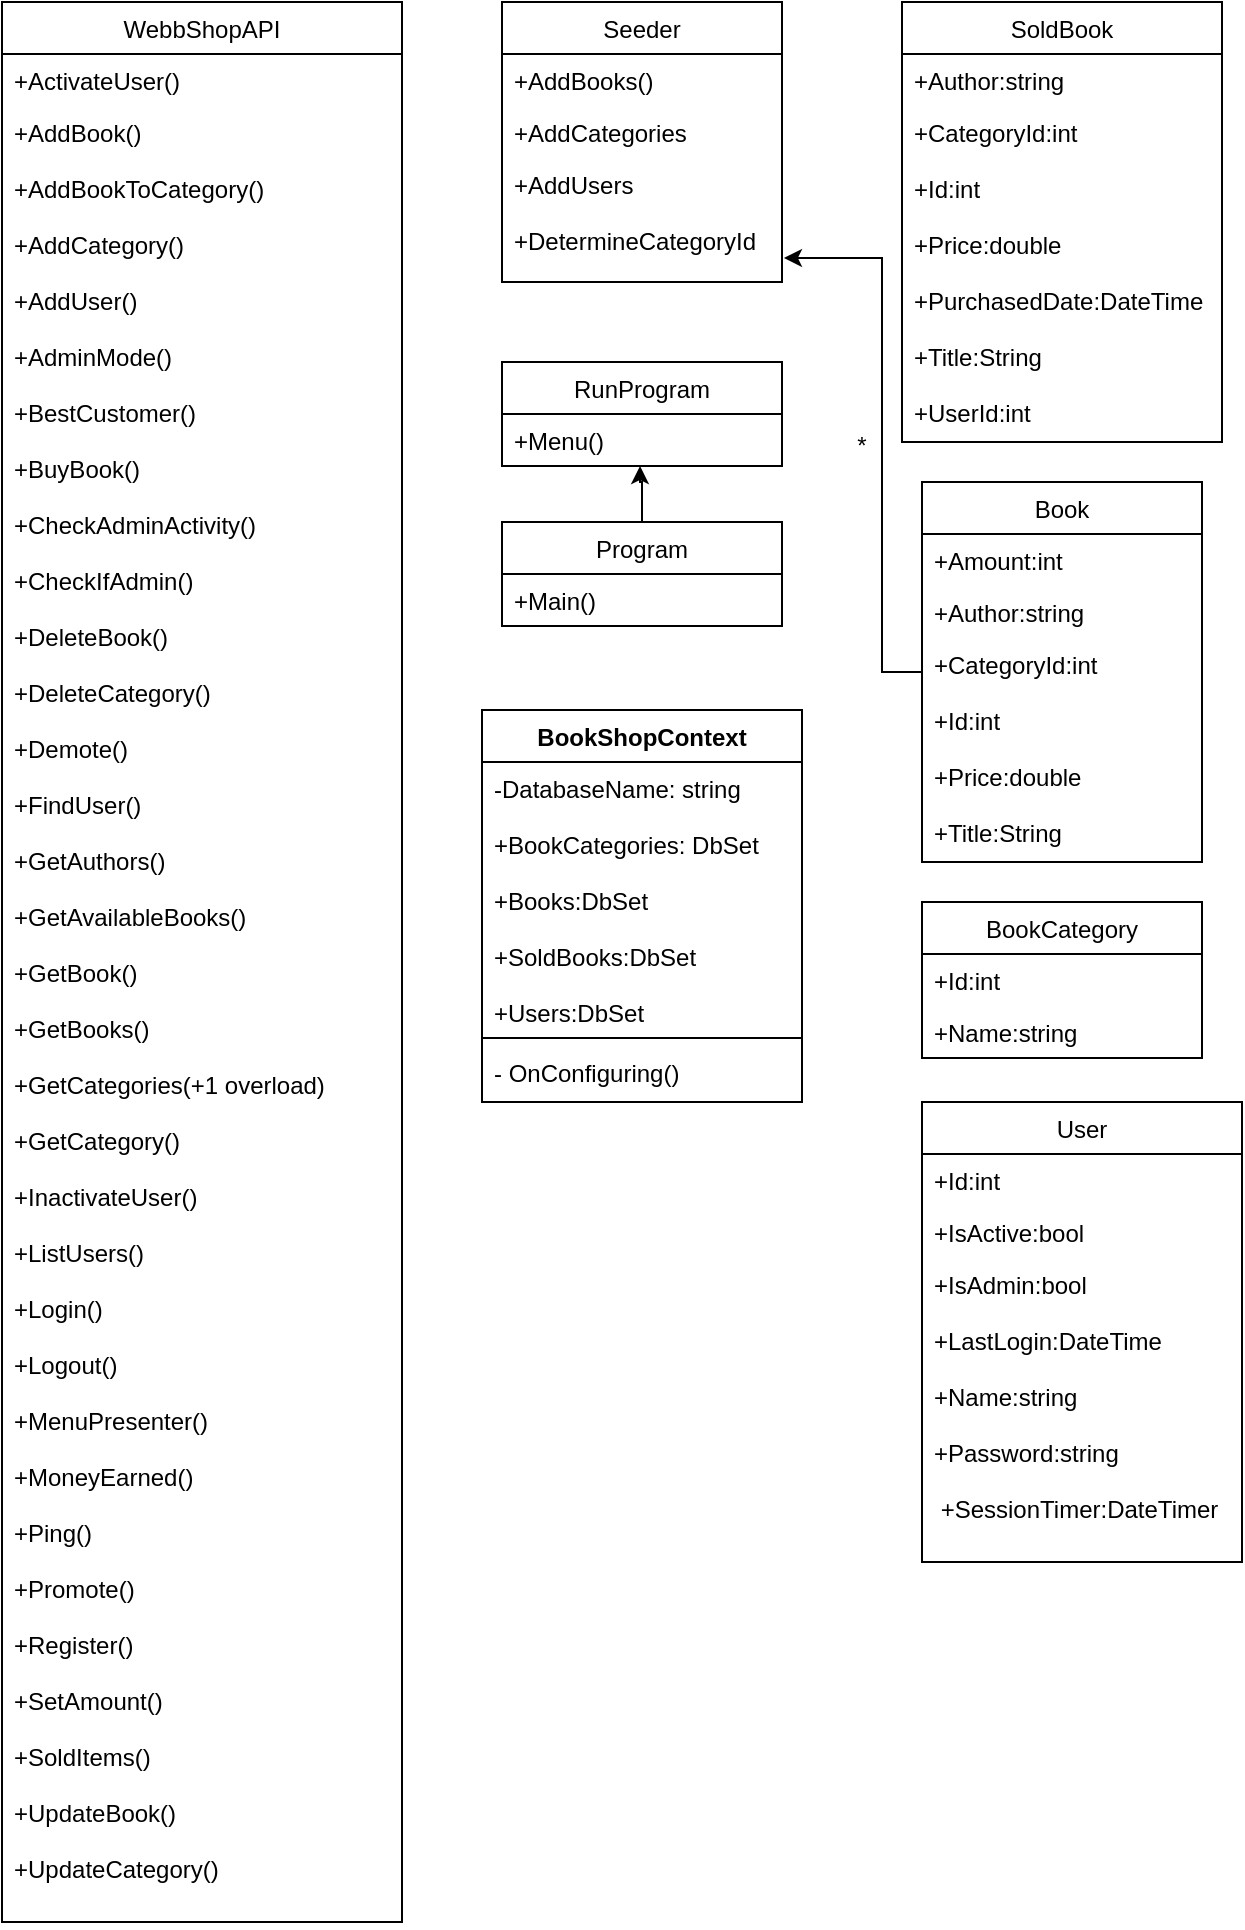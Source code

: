 <mxfile version="14.4.8" type="github">
  <diagram id="leTUhT-zFQobONTENNMR" name="Page-1">
    <mxGraphModel dx="2249" dy="1963" grid="1" gridSize="10" guides="1" tooltips="1" connect="1" arrows="1" fold="1" page="1" pageScale="1" pageWidth="827" pageHeight="1169" math="0" shadow="0">
      <root>
        <mxCell id="0" />
        <mxCell id="1" parent="0" />
        <mxCell id="EXiGh36RY0hB33X0RfPo-16" value="WebbShopAPI" style="swimlane;fontStyle=0;childLayout=stackLayout;horizontal=1;startSize=26;fillColor=none;horizontalStack=0;resizeParent=1;resizeParentMax=0;resizeLast=0;collapsible=1;marginBottom=0;" vertex="1" parent="1">
          <mxGeometry x="-780" y="-630" width="200" height="960" as="geometry" />
        </mxCell>
        <mxCell id="EXiGh36RY0hB33X0RfPo-17" value="+ActivateUser()" style="text;strokeColor=none;fillColor=none;align=left;verticalAlign=top;spacingLeft=4;spacingRight=4;overflow=hidden;rotatable=0;points=[[0,0.5],[1,0.5]];portConstraint=eastwest;" vertex="1" parent="EXiGh36RY0hB33X0RfPo-16">
          <mxGeometry y="26" width="200" height="26" as="geometry" />
        </mxCell>
        <mxCell id="EXiGh36RY0hB33X0RfPo-18" value="+AddBook()" style="text;strokeColor=none;fillColor=none;align=left;verticalAlign=top;spacingLeft=4;spacingRight=4;overflow=hidden;rotatable=0;points=[[0,0.5],[1,0.5]];portConstraint=eastwest;" vertex="1" parent="EXiGh36RY0hB33X0RfPo-16">
          <mxGeometry y="52" width="200" height="28" as="geometry" />
        </mxCell>
        <mxCell id="EXiGh36RY0hB33X0RfPo-19" value="+AddBookToCategory()&#xa;&#xa;+AddCategory()&#xa;&#xa;+AddUser()&#xa;&#xa;+AdminMode()&#xa;&#xa;+BestCustomer()&#xa;&#xa;+BuyBook()&#xa;&#xa;+CheckAdminActivity()&#xa;&#xa;+CheckIfAdmin()&#xa;&#xa;+DeleteBook()&#xa;&#xa;+DeleteCategory()&#xa;&#xa;+Demote()&#xa;&#xa;+FindUser()&#xa;&#xa;+GetAuthors()&#xa;&#xa;+GetAvailableBooks()&#xa;&#xa;+GetBook()&#xa;&#xa;+GetBooks()&#xa;&#xa;+GetCategories(+1 overload)&#xa;&#xa;+GetCategory()&#xa;&#xa;+InactivateUser()&#xa;&#xa;+ListUsers()&#xa;&#xa;+Login()&#xa;&#xa;+Logout()&#xa;&#xa;+MenuPresenter()&#xa;&#xa;+MoneyEarned()&#xa;&#xa;+Ping()&#xa;&#xa;+Promote()&#xa;&#xa;+Register()&#xa;&#xa;+SetAmount()&#xa;&#xa;+SoldItems()&#xa;&#xa;+UpdateBook()&#xa;&#xa;+UpdateCategory()&#xa;&#xa;&#xa;&#xa;&#xa;&#xa;&#xa;" style="text;strokeColor=none;fillColor=none;align=left;verticalAlign=top;spacingLeft=4;spacingRight=4;overflow=hidden;rotatable=0;points=[[0,0.5],[1,0.5]];portConstraint=eastwest;" vertex="1" parent="EXiGh36RY0hB33X0RfPo-16">
          <mxGeometry y="80" width="200" height="880" as="geometry" />
        </mxCell>
        <mxCell id="EXiGh36RY0hB33X0RfPo-20" value="BookShopContext" style="swimlane;fontStyle=1;align=center;verticalAlign=top;childLayout=stackLayout;horizontal=1;startSize=26;horizontalStack=0;resizeParent=1;resizeParentMax=0;resizeLast=0;collapsible=1;marginBottom=0;" vertex="1" parent="1">
          <mxGeometry x="-540" y="-276" width="160" height="196" as="geometry" />
        </mxCell>
        <mxCell id="EXiGh36RY0hB33X0RfPo-21" value="-DatabaseName: string&#xa;&#xa;+BookCategories: DbSet&#xa;&#xa;+Books:DbSet&#xa;&#xa;+SoldBooks:DbSet&#xa;&#xa;+Users:DbSet" style="text;strokeColor=none;fillColor=none;align=left;verticalAlign=top;spacingLeft=4;spacingRight=4;overflow=hidden;rotatable=0;points=[[0,0.5],[1,0.5]];portConstraint=eastwest;" vertex="1" parent="EXiGh36RY0hB33X0RfPo-20">
          <mxGeometry y="26" width="160" height="134" as="geometry" />
        </mxCell>
        <mxCell id="EXiGh36RY0hB33X0RfPo-22" value="" style="line;strokeWidth=1;fillColor=none;align=left;verticalAlign=middle;spacingTop=-1;spacingLeft=3;spacingRight=3;rotatable=0;labelPosition=right;points=[];portConstraint=eastwest;" vertex="1" parent="EXiGh36RY0hB33X0RfPo-20">
          <mxGeometry y="160" width="160" height="8" as="geometry" />
        </mxCell>
        <mxCell id="EXiGh36RY0hB33X0RfPo-23" value="- OnConfiguring()" style="text;strokeColor=none;fillColor=none;align=left;verticalAlign=top;spacingLeft=4;spacingRight=4;overflow=hidden;rotatable=0;points=[[0,0.5],[1,0.5]];portConstraint=eastwest;" vertex="1" parent="EXiGh36RY0hB33X0RfPo-20">
          <mxGeometry y="168" width="160" height="28" as="geometry" />
        </mxCell>
        <mxCell id="EXiGh36RY0hB33X0RfPo-24" value="RunProgram" style="swimlane;fontStyle=0;childLayout=stackLayout;horizontal=1;startSize=26;fillColor=none;horizontalStack=0;resizeParent=1;resizeParentMax=0;resizeLast=0;collapsible=1;marginBottom=0;" vertex="1" parent="1">
          <mxGeometry x="-530" y="-450" width="140" height="52" as="geometry" />
        </mxCell>
        <mxCell id="EXiGh36RY0hB33X0RfPo-25" value="+Menu()" style="text;strokeColor=none;fillColor=none;align=left;verticalAlign=top;spacingLeft=4;spacingRight=4;overflow=hidden;rotatable=0;points=[[0,0.5],[1,0.5]];portConstraint=eastwest;" vertex="1" parent="EXiGh36RY0hB33X0RfPo-24">
          <mxGeometry y="26" width="140" height="26" as="geometry" />
        </mxCell>
        <mxCell id="EXiGh36RY0hB33X0RfPo-56" style="edgeStyle=orthogonalEdgeStyle;rounded=0;orthogonalLoop=1;jettySize=auto;html=1;entryX=0.493;entryY=1;entryDx=0;entryDy=0;entryPerimeter=0;" edge="1" parent="1" source="EXiGh36RY0hB33X0RfPo-29" target="EXiGh36RY0hB33X0RfPo-25">
          <mxGeometry relative="1" as="geometry" />
        </mxCell>
        <mxCell id="EXiGh36RY0hB33X0RfPo-29" value="Program" style="swimlane;fontStyle=0;childLayout=stackLayout;horizontal=1;startSize=26;fillColor=none;horizontalStack=0;resizeParent=1;resizeParentMax=0;resizeLast=0;collapsible=1;marginBottom=0;" vertex="1" parent="1">
          <mxGeometry x="-530" y="-370" width="140" height="52" as="geometry" />
        </mxCell>
        <mxCell id="EXiGh36RY0hB33X0RfPo-30" value="+Main()" style="text;strokeColor=none;fillColor=none;align=left;verticalAlign=top;spacingLeft=4;spacingRight=4;overflow=hidden;rotatable=0;points=[[0,0.5],[1,0.5]];portConstraint=eastwest;" vertex="1" parent="EXiGh36RY0hB33X0RfPo-29">
          <mxGeometry y="26" width="140" height="26" as="geometry" />
        </mxCell>
        <mxCell id="EXiGh36RY0hB33X0RfPo-31" value="SoldBook" style="swimlane;fontStyle=0;childLayout=stackLayout;horizontal=1;startSize=26;fillColor=none;horizontalStack=0;resizeParent=1;resizeParentMax=0;resizeLast=0;collapsible=1;marginBottom=0;" vertex="1" parent="1">
          <mxGeometry x="-330" y="-630" width="160" height="220" as="geometry" />
        </mxCell>
        <mxCell id="EXiGh36RY0hB33X0RfPo-33" value="+Author:string" style="text;strokeColor=none;fillColor=none;align=left;verticalAlign=top;spacingLeft=4;spacingRight=4;overflow=hidden;rotatable=0;points=[[0,0.5],[1,0.5]];portConstraint=eastwest;" vertex="1" parent="EXiGh36RY0hB33X0RfPo-31">
          <mxGeometry y="26" width="160" height="26" as="geometry" />
        </mxCell>
        <mxCell id="EXiGh36RY0hB33X0RfPo-34" value="+CategoryId:int&#xa;&#xa;+Id:int&#xa;&#xa;+Price:double&#xa;&#xa;+PurchasedDate:DateTime&#xa;&#xa;+Title:String&#xa;&#xa;+UserId:int" style="text;strokeColor=none;fillColor=none;align=left;verticalAlign=top;spacingLeft=4;spacingRight=4;overflow=hidden;rotatable=0;points=[[0,0.5],[1,0.5]];portConstraint=eastwest;" vertex="1" parent="EXiGh36RY0hB33X0RfPo-31">
          <mxGeometry y="52" width="160" height="168" as="geometry" />
        </mxCell>
        <mxCell id="EXiGh36RY0hB33X0RfPo-53" style="edgeStyle=orthogonalEdgeStyle;rounded=0;orthogonalLoop=1;jettySize=auto;html=1;entryX=1.007;entryY=0.806;entryDx=0;entryDy=0;entryPerimeter=0;" edge="1" parent="1" source="EXiGh36RY0hB33X0RfPo-35" target="EXiGh36RY0hB33X0RfPo-47">
          <mxGeometry relative="1" as="geometry">
            <Array as="points">
              <mxPoint x="-340" y="-295" />
              <mxPoint x="-340" y="-502" />
            </Array>
          </mxGeometry>
        </mxCell>
        <mxCell id="EXiGh36RY0hB33X0RfPo-35" value="Book" style="swimlane;fontStyle=0;childLayout=stackLayout;horizontal=1;startSize=26;fillColor=none;horizontalStack=0;resizeParent=1;resizeParentMax=0;resizeLast=0;collapsible=1;marginBottom=0;" vertex="1" parent="1">
          <mxGeometry x="-320" y="-390" width="140" height="190" as="geometry" />
        </mxCell>
        <mxCell id="EXiGh36RY0hB33X0RfPo-36" value="+Amount:int" style="text;strokeColor=none;fillColor=none;align=left;verticalAlign=top;spacingLeft=4;spacingRight=4;overflow=hidden;rotatable=0;points=[[0,0.5],[1,0.5]];portConstraint=eastwest;" vertex="1" parent="EXiGh36RY0hB33X0RfPo-35">
          <mxGeometry y="26" width="140" height="26" as="geometry" />
        </mxCell>
        <mxCell id="EXiGh36RY0hB33X0RfPo-37" value="+Author:string&#xa;" style="text;strokeColor=none;fillColor=none;align=left;verticalAlign=top;spacingLeft=4;spacingRight=4;overflow=hidden;rotatable=0;points=[[0,0.5],[1,0.5]];portConstraint=eastwest;" vertex="1" parent="EXiGh36RY0hB33X0RfPo-35">
          <mxGeometry y="52" width="140" height="26" as="geometry" />
        </mxCell>
        <mxCell id="EXiGh36RY0hB33X0RfPo-38" value="+CategoryId:int&#xa;&#xa;+Id:int&#xa;&#xa;+Price:double&#xa;&#xa;+Title:String&#xa;" style="text;strokeColor=none;fillColor=none;align=left;verticalAlign=top;spacingLeft=4;spacingRight=4;overflow=hidden;rotatable=0;points=[[0,0.5],[1,0.5]];portConstraint=eastwest;" vertex="1" parent="EXiGh36RY0hB33X0RfPo-35">
          <mxGeometry y="78" width="140" height="112" as="geometry" />
        </mxCell>
        <mxCell id="EXiGh36RY0hB33X0RfPo-39" value="User" style="swimlane;fontStyle=0;childLayout=stackLayout;horizontal=1;startSize=26;fillColor=none;horizontalStack=0;resizeParent=1;resizeParentMax=0;resizeLast=0;collapsible=1;marginBottom=0;" vertex="1" parent="1">
          <mxGeometry x="-320" y="-80" width="160" height="230" as="geometry" />
        </mxCell>
        <mxCell id="EXiGh36RY0hB33X0RfPo-40" value="+Id:int" style="text;strokeColor=none;fillColor=none;align=left;verticalAlign=top;spacingLeft=4;spacingRight=4;overflow=hidden;rotatable=0;points=[[0,0.5],[1,0.5]];portConstraint=eastwest;" vertex="1" parent="EXiGh36RY0hB33X0RfPo-39">
          <mxGeometry y="26" width="160" height="26" as="geometry" />
        </mxCell>
        <mxCell id="EXiGh36RY0hB33X0RfPo-41" value="+IsActive:bool" style="text;strokeColor=none;fillColor=none;align=left;verticalAlign=top;spacingLeft=4;spacingRight=4;overflow=hidden;rotatable=0;points=[[0,0.5],[1,0.5]];portConstraint=eastwest;" vertex="1" parent="EXiGh36RY0hB33X0RfPo-39">
          <mxGeometry y="52" width="160" height="26" as="geometry" />
        </mxCell>
        <mxCell id="EXiGh36RY0hB33X0RfPo-42" value="+IsAdmin:bool&#xa;&#xa;+LastLogin:DateTime&#xa;&#xa;+Name:string&#xa;&#xa;+Password:string&#xa;&#xa; +SessionTimer:DateTimer" style="text;strokeColor=none;fillColor=none;align=left;verticalAlign=top;spacingLeft=4;spacingRight=4;overflow=hidden;rotatable=0;points=[[0,0.5],[1,0.5]];portConstraint=eastwest;" vertex="1" parent="EXiGh36RY0hB33X0RfPo-39">
          <mxGeometry y="78" width="160" height="152" as="geometry" />
        </mxCell>
        <mxCell id="EXiGh36RY0hB33X0RfPo-44" value="Seeder" style="swimlane;fontStyle=0;childLayout=stackLayout;horizontal=1;startSize=26;fillColor=none;horizontalStack=0;resizeParent=1;resizeParentMax=0;resizeLast=0;collapsible=1;marginBottom=0;" vertex="1" parent="1">
          <mxGeometry x="-530" y="-630" width="140" height="140" as="geometry" />
        </mxCell>
        <mxCell id="EXiGh36RY0hB33X0RfPo-45" value="+AddBooks()" style="text;strokeColor=none;fillColor=none;align=left;verticalAlign=top;spacingLeft=4;spacingRight=4;overflow=hidden;rotatable=0;points=[[0,0.5],[1,0.5]];portConstraint=eastwest;" vertex="1" parent="EXiGh36RY0hB33X0RfPo-44">
          <mxGeometry y="26" width="140" height="26" as="geometry" />
        </mxCell>
        <mxCell id="EXiGh36RY0hB33X0RfPo-46" value="+AddCategories" style="text;strokeColor=none;fillColor=none;align=left;verticalAlign=top;spacingLeft=4;spacingRight=4;overflow=hidden;rotatable=0;points=[[0,0.5],[1,0.5]];portConstraint=eastwest;" vertex="1" parent="EXiGh36RY0hB33X0RfPo-44">
          <mxGeometry y="52" width="140" height="26" as="geometry" />
        </mxCell>
        <mxCell id="EXiGh36RY0hB33X0RfPo-47" value="+AddUsers&#xa;&#xa;+DetermineCategoryId" style="text;strokeColor=none;fillColor=none;align=left;verticalAlign=top;spacingLeft=4;spacingRight=4;overflow=hidden;rotatable=0;points=[[0,0.5],[1,0.5]];portConstraint=eastwest;" vertex="1" parent="EXiGh36RY0hB33X0RfPo-44">
          <mxGeometry y="78" width="140" height="62" as="geometry" />
        </mxCell>
        <mxCell id="EXiGh36RY0hB33X0RfPo-48" value="BookCategory" style="swimlane;fontStyle=0;childLayout=stackLayout;horizontal=1;startSize=26;fillColor=none;horizontalStack=0;resizeParent=1;resizeParentMax=0;resizeLast=0;collapsible=1;marginBottom=0;" vertex="1" parent="1">
          <mxGeometry x="-320" y="-180" width="140" height="78" as="geometry" />
        </mxCell>
        <mxCell id="EXiGh36RY0hB33X0RfPo-49" value="+Id:int" style="text;strokeColor=none;fillColor=none;align=left;verticalAlign=top;spacingLeft=4;spacingRight=4;overflow=hidden;rotatable=0;points=[[0,0.5],[1,0.5]];portConstraint=eastwest;" vertex="1" parent="EXiGh36RY0hB33X0RfPo-48">
          <mxGeometry y="26" width="140" height="26" as="geometry" />
        </mxCell>
        <mxCell id="EXiGh36RY0hB33X0RfPo-50" value="+Name:string" style="text;strokeColor=none;fillColor=none;align=left;verticalAlign=top;spacingLeft=4;spacingRight=4;overflow=hidden;rotatable=0;points=[[0,0.5],[1,0.5]];portConstraint=eastwest;" vertex="1" parent="EXiGh36RY0hB33X0RfPo-48">
          <mxGeometry y="52" width="140" height="26" as="geometry" />
        </mxCell>
        <mxCell id="EXiGh36RY0hB33X0RfPo-57" value="*" style="text;html=1;strokeColor=none;fillColor=none;align=center;verticalAlign=middle;whiteSpace=wrap;rounded=0;strokeWidth=3;" vertex="1" parent="1">
          <mxGeometry x="-370" y="-418" width="40" height="20" as="geometry" />
        </mxCell>
      </root>
    </mxGraphModel>
  </diagram>
</mxfile>
